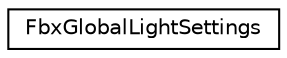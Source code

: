 digraph "クラス階層図"
{
  edge [fontname="Helvetica",fontsize="10",labelfontname="Helvetica",labelfontsize="10"];
  node [fontname="Helvetica",fontsize="10",shape=record];
  rankdir="LR";
  Node0 [label="FbxGlobalLightSettings",height=0.2,width=0.4,color="black", fillcolor="white", style="filled",URL="$class_fbx_global_light_settings.html"];
}

